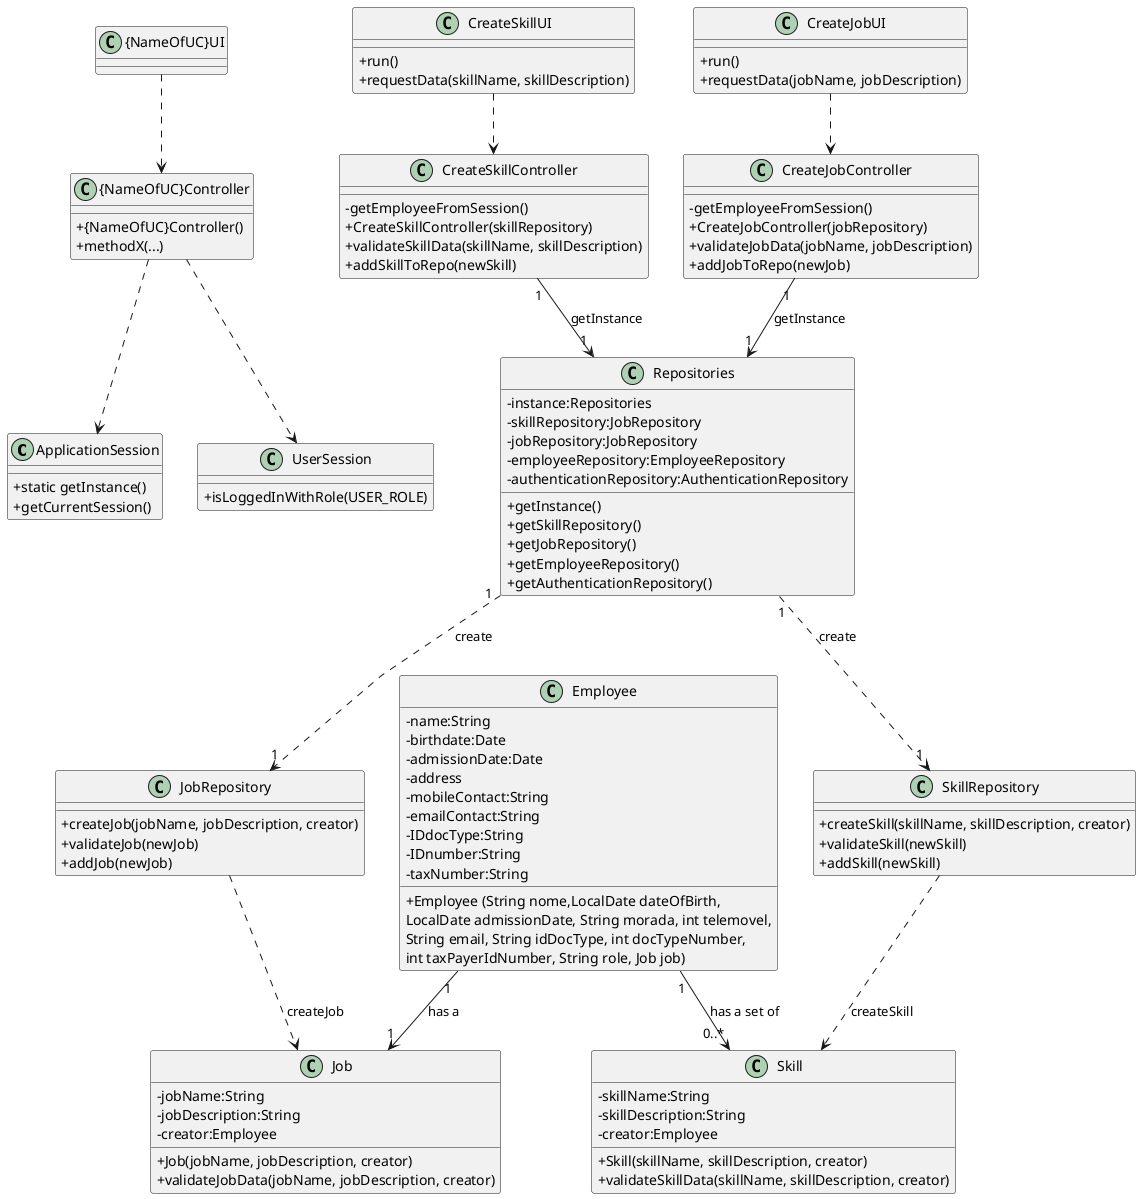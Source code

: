 @startuml
skinparam classAttributeIconSize 0
skinparam linetype polyline


class ApplicationSession
{
  +static getInstance()
  +getCurrentSession()
}

class UserSession
{
  +isLoggedInWithRole(USER_ROLE)
}

class "{NameOfUC}Controller" {
    + {NameOfUC}Controller()
    + methodX(...)
}

class "{NameOfUC}UI" {
}



class CreateJobController {
    -getEmployeeFromSession()
    + CreateJobController(jobRepository)
    + validateJobData(jobName, jobDescription)
    + addJobToRepo(newJob)


}


class CreateJobUI {
    +run()
    +requestData(jobName, jobDescription)
}



class Employee{
    -name:String
    -birthdate:Date
    -admissionDate:Date
    -address
    -mobileContact:String
    -emailContact:String
    -IDdocType:String
    -IDnumber:String
    -taxNumber:String

    +Employee (String nome,LocalDate dateOfBirth,\nLocalDate admissionDate, String morada, int telemovel,\nString email, String idDocType, int docTypeNumber,\nint taxPayerIdNumber, String role, Job job)
}

class Repositories{
    - instance:Repositories
    - skillRepository:JobRepository
    - jobRepository:JobRepository
    - employeeRepository:EmployeeRepository
    - authenticationRepository:AuthenticationRepository


    + getInstance()
    + getSkillRepository()
    + getJobRepository()
    + getEmployeeRepository()
    + getAuthenticationRepository()
}

class JobRepository{
    + createJob(jobName, jobDescription, creator)
    + validateJob(newJob)
    + addJob(newJob)
}

class Job {
    -jobName:String
    -jobDescription:String
    -creator:Employee

    +Job(jobName, jobDescription, creator)
    +validateJobData(jobName, jobDescription, creator)
}


class CreateSkillController {
    - getEmployeeFromSession()
    + CreateSkillController(skillRepository)
    + validateSkillData(skillName, skillDescription)
    + addSkillToRepo(newSkill)

}


class CreateSkillUI {
    +run()
    +requestData(skillName, skillDescription)
}



class SkillRepository{
    + createSkill(skillName, skillDescription, creator)
    + validateSkill(newSkill)
    + addSkill(newSkill)
}

class Skill {
    -skillName:String
    -skillDescription:String
    -creator:Employee

    +Skill(skillName, skillDescription, creator)
    +validateSkillData(skillName, skillDescription, creator)
}



CreateJobUI ..> CreateJobController

CreateJobController "1" --> "1" Repositories : getInstance
Repositories "1" ..> "1" JobRepository : create
JobRepository ..> Job : createJob
Employee "1" --> "1" Job : has a


CreateSkillUI ..> CreateSkillController

CreateSkillController "1" --> "1" Repositories : getInstance
Repositories "1" ..> "1" SkillRepository : create
SkillRepository ..> Skill : createSkill
Employee "1" --> "0..*" Skill : has a set of


"{NameOfUC}UI" ..> "{NameOfUC}Controller"
"{NameOfUC}Controller" ..> ApplicationSession
"{NameOfUC}Controller" ..> UserSession

@enduml